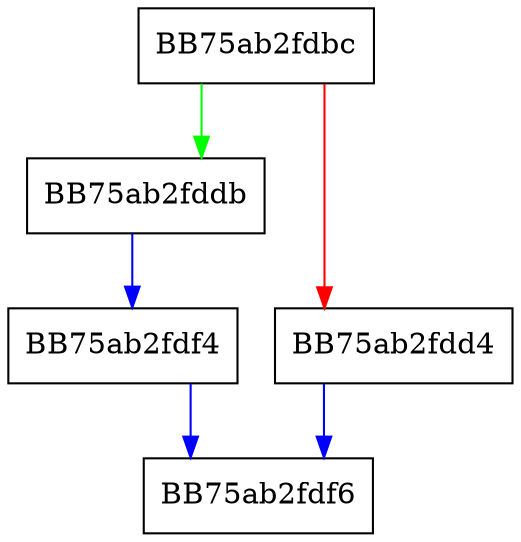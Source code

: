 digraph SetOSXFileIdentifier {
  node [shape="box"];
  graph [splines=ortho];
  BB75ab2fdbc -> BB75ab2fddb [color="green"];
  BB75ab2fdbc -> BB75ab2fdd4 [color="red"];
  BB75ab2fdd4 -> BB75ab2fdf6 [color="blue"];
  BB75ab2fddb -> BB75ab2fdf4 [color="blue"];
  BB75ab2fdf4 -> BB75ab2fdf6 [color="blue"];
}
